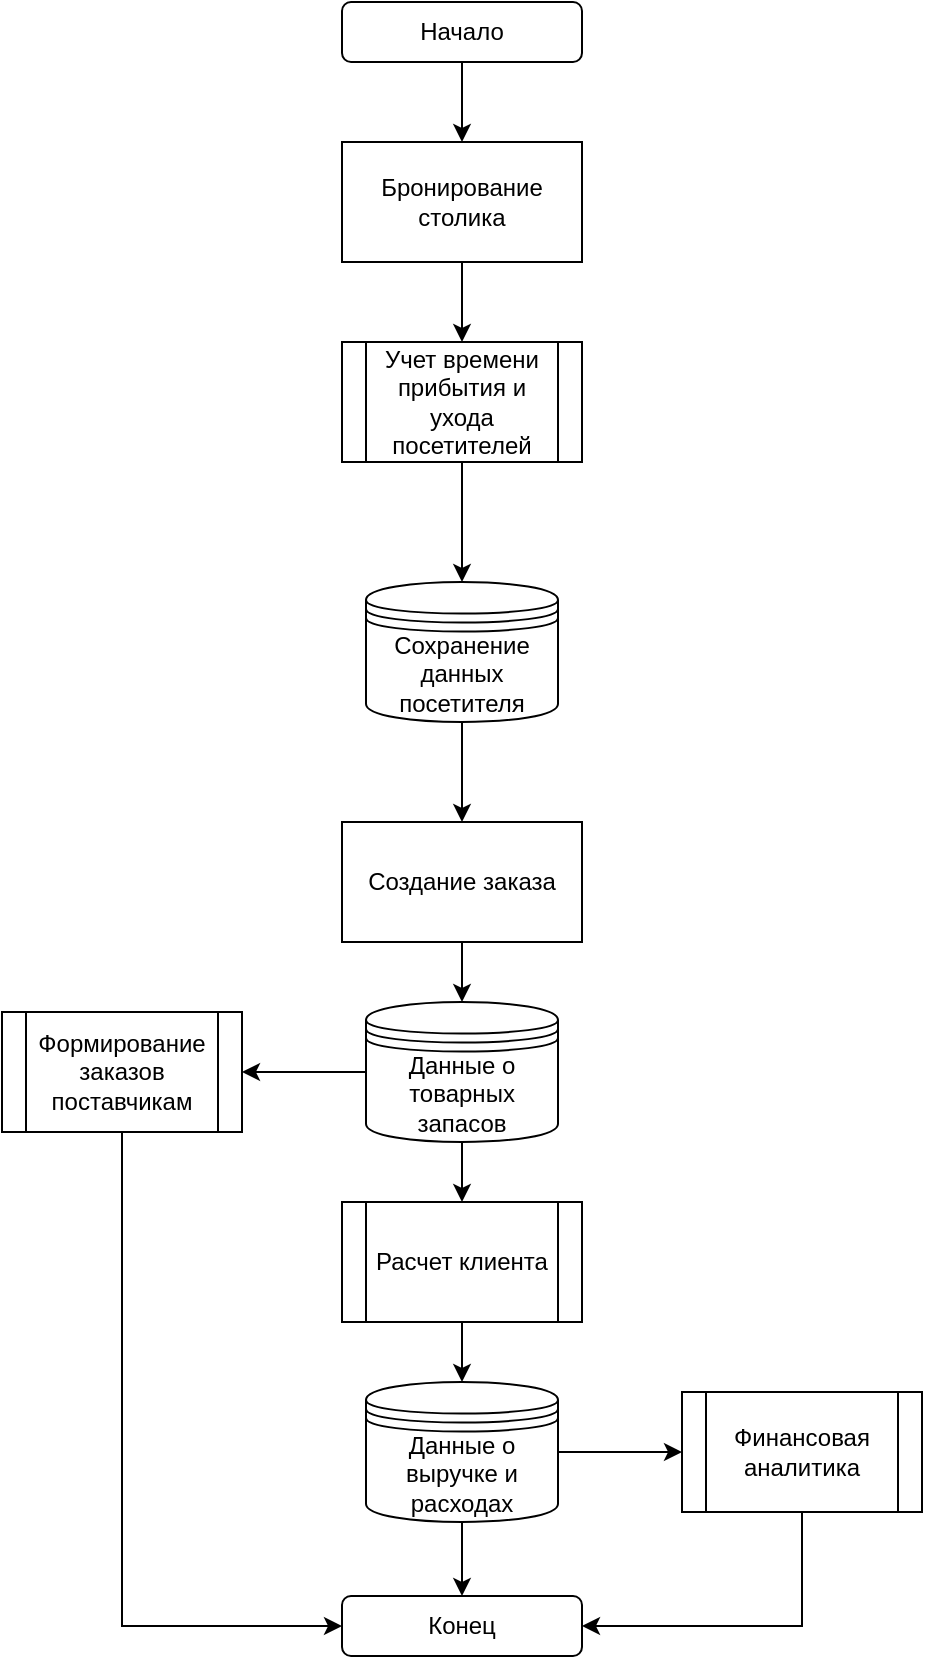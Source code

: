 <mxfile version="24.2.1" type="device">
  <diagram name="Page-1" id="dKg7kPaC62XSbwqTq_zG">
    <mxGraphModel dx="1822" dy="3526" grid="1" gridSize="10" guides="1" tooltips="1" connect="1" arrows="1" fold="1" page="1" pageScale="1" pageWidth="1169" pageHeight="827" math="0" shadow="0">
      <root>
        <mxCell id="0" />
        <mxCell id="1" parent="0" />
        <mxCell id="g_9opEYSUknULna6paX7-21" style="edgeStyle=orthogonalEdgeStyle;rounded=0;orthogonalLoop=1;jettySize=auto;html=1;exitX=0.5;exitY=1;exitDx=0;exitDy=0;" edge="1" parent="1" source="g_9opEYSUknULna6paX7-1" target="g_9opEYSUknULna6paX7-8">
          <mxGeometry relative="1" as="geometry" />
        </mxCell>
        <mxCell id="g_9opEYSUknULna6paX7-1" value="Начало" style="rounded=1;whiteSpace=wrap;html=1;" vertex="1" parent="1">
          <mxGeometry x="500" y="-2481" width="120" height="30" as="geometry" />
        </mxCell>
        <mxCell id="g_9opEYSUknULna6paX7-22" style="edgeStyle=orthogonalEdgeStyle;rounded=0;orthogonalLoop=1;jettySize=auto;html=1;exitX=0.5;exitY=1;exitDx=0;exitDy=0;" edge="1" parent="1" source="g_9opEYSUknULna6paX7-8" target="g_9opEYSUknULna6paX7-9">
          <mxGeometry relative="1" as="geometry" />
        </mxCell>
        <mxCell id="g_9opEYSUknULna6paX7-8" value="Бронирование столика" style="rounded=0;whiteSpace=wrap;html=1;fillColor=none;" vertex="1" parent="1">
          <mxGeometry x="500" y="-2411" width="120" height="60" as="geometry" />
        </mxCell>
        <mxCell id="g_9opEYSUknULna6paX7-23" style="edgeStyle=orthogonalEdgeStyle;rounded=0;orthogonalLoop=1;jettySize=auto;html=1;exitX=0.5;exitY=1;exitDx=0;exitDy=0;" edge="1" parent="1" source="g_9opEYSUknULna6paX7-9" target="g_9opEYSUknULna6paX7-10">
          <mxGeometry relative="1" as="geometry" />
        </mxCell>
        <mxCell id="g_9opEYSUknULna6paX7-9" value="Учет времени прибытия и ухода посетителей" style="shape=process;whiteSpace=wrap;html=1;backgroundOutline=1;fillColor=none;" vertex="1" parent="1">
          <mxGeometry x="500" y="-2311" width="120" height="60" as="geometry" />
        </mxCell>
        <mxCell id="g_9opEYSUknULna6paX7-24" style="edgeStyle=orthogonalEdgeStyle;rounded=0;orthogonalLoop=1;jettySize=auto;html=1;exitX=0.5;exitY=1;exitDx=0;exitDy=0;" edge="1" parent="1" source="g_9opEYSUknULna6paX7-10" target="g_9opEYSUknULna6paX7-11">
          <mxGeometry relative="1" as="geometry" />
        </mxCell>
        <mxCell id="g_9opEYSUknULna6paX7-10" value="Сохранение данных посетителя" style="shape=datastore;whiteSpace=wrap;html=1;" vertex="1" parent="1">
          <mxGeometry x="512" y="-2191" width="96" height="70" as="geometry" />
        </mxCell>
        <mxCell id="g_9opEYSUknULna6paX7-25" style="edgeStyle=orthogonalEdgeStyle;rounded=0;orthogonalLoop=1;jettySize=auto;html=1;exitX=0.5;exitY=1;exitDx=0;exitDy=0;entryX=0.5;entryY=0;entryDx=0;entryDy=0;" edge="1" parent="1" source="g_9opEYSUknULna6paX7-11" target="g_9opEYSUknULna6paX7-14">
          <mxGeometry relative="1" as="geometry" />
        </mxCell>
        <mxCell id="g_9opEYSUknULna6paX7-11" value="Создание заказа" style="rounded=0;whiteSpace=wrap;html=1;fillColor=none;" vertex="1" parent="1">
          <mxGeometry x="500" y="-2071" width="120" height="60" as="geometry" />
        </mxCell>
        <mxCell id="g_9opEYSUknULna6paX7-34" style="edgeStyle=orthogonalEdgeStyle;rounded=0;orthogonalLoop=1;jettySize=auto;html=1;exitX=0.5;exitY=1;exitDx=0;exitDy=0;entryX=0;entryY=0.5;entryDx=0;entryDy=0;" edge="1" parent="1" source="g_9opEYSUknULna6paX7-13" target="g_9opEYSUknULna6paX7-19">
          <mxGeometry relative="1" as="geometry" />
        </mxCell>
        <mxCell id="g_9opEYSUknULna6paX7-13" value="Формирование заказов поставчикам" style="shape=process;whiteSpace=wrap;html=1;backgroundOutline=1;fillColor=none;" vertex="1" parent="1">
          <mxGeometry x="330" y="-1976" width="120" height="60" as="geometry" />
        </mxCell>
        <mxCell id="g_9opEYSUknULna6paX7-27" style="edgeStyle=orthogonalEdgeStyle;rounded=0;orthogonalLoop=1;jettySize=auto;html=1;exitX=0.5;exitY=1;exitDx=0;exitDy=0;entryX=0.5;entryY=0;entryDx=0;entryDy=0;" edge="1" parent="1" source="g_9opEYSUknULna6paX7-14" target="g_9opEYSUknULna6paX7-15">
          <mxGeometry relative="1" as="geometry" />
        </mxCell>
        <mxCell id="g_9opEYSUknULna6paX7-33" style="edgeStyle=orthogonalEdgeStyle;rounded=0;orthogonalLoop=1;jettySize=auto;html=1;exitX=0;exitY=0.5;exitDx=0;exitDy=0;" edge="1" parent="1" source="g_9opEYSUknULna6paX7-14" target="g_9opEYSUknULna6paX7-13">
          <mxGeometry relative="1" as="geometry" />
        </mxCell>
        <mxCell id="g_9opEYSUknULna6paX7-14" value="Данные о товарных запасов" style="shape=datastore;whiteSpace=wrap;html=1;" vertex="1" parent="1">
          <mxGeometry x="512" y="-1981" width="96" height="70" as="geometry" />
        </mxCell>
        <mxCell id="g_9opEYSUknULna6paX7-28" style="edgeStyle=orthogonalEdgeStyle;rounded=0;orthogonalLoop=1;jettySize=auto;html=1;exitX=0.5;exitY=1;exitDx=0;exitDy=0;entryX=0.5;entryY=0;entryDx=0;entryDy=0;" edge="1" parent="1" source="g_9opEYSUknULna6paX7-15" target="g_9opEYSUknULna6paX7-17">
          <mxGeometry relative="1" as="geometry" />
        </mxCell>
        <mxCell id="g_9opEYSUknULna6paX7-15" value="Расчет клиента" style="shape=process;whiteSpace=wrap;html=1;backgroundOutline=1;fillColor=none;" vertex="1" parent="1">
          <mxGeometry x="500" y="-1881" width="120" height="60" as="geometry" />
        </mxCell>
        <mxCell id="g_9opEYSUknULna6paX7-29" style="edgeStyle=orthogonalEdgeStyle;rounded=0;orthogonalLoop=1;jettySize=auto;html=1;exitX=0.5;exitY=1;exitDx=0;exitDy=0;entryX=0.5;entryY=0;entryDx=0;entryDy=0;" edge="1" parent="1" source="g_9opEYSUknULna6paX7-17" target="g_9opEYSUknULna6paX7-19">
          <mxGeometry relative="1" as="geometry" />
        </mxCell>
        <mxCell id="g_9opEYSUknULna6paX7-30" style="edgeStyle=orthogonalEdgeStyle;rounded=0;orthogonalLoop=1;jettySize=auto;html=1;exitX=1;exitY=0.5;exitDx=0;exitDy=0;entryX=0;entryY=0.5;entryDx=0;entryDy=0;" edge="1" parent="1" source="g_9opEYSUknULna6paX7-17" target="g_9opEYSUknULna6paX7-18">
          <mxGeometry relative="1" as="geometry" />
        </mxCell>
        <mxCell id="g_9opEYSUknULna6paX7-17" value="Данные о выручке и расходах" style="shape=datastore;whiteSpace=wrap;html=1;" vertex="1" parent="1">
          <mxGeometry x="512" y="-1791" width="96" height="70" as="geometry" />
        </mxCell>
        <mxCell id="g_9opEYSUknULna6paX7-31" style="edgeStyle=orthogonalEdgeStyle;rounded=0;orthogonalLoop=1;jettySize=auto;html=1;exitX=0.5;exitY=1;exitDx=0;exitDy=0;entryX=1;entryY=0.5;entryDx=0;entryDy=0;" edge="1" parent="1" source="g_9opEYSUknULna6paX7-18" target="g_9opEYSUknULna6paX7-19">
          <mxGeometry relative="1" as="geometry" />
        </mxCell>
        <mxCell id="g_9opEYSUknULna6paX7-18" value="Финансовая аналитика" style="shape=process;whiteSpace=wrap;html=1;backgroundOutline=1;fillColor=none;" vertex="1" parent="1">
          <mxGeometry x="670" y="-1786" width="120" height="60" as="geometry" />
        </mxCell>
        <mxCell id="g_9opEYSUknULna6paX7-19" value="Конец" style="rounded=1;whiteSpace=wrap;html=1;" vertex="1" parent="1">
          <mxGeometry x="500" y="-1684" width="120" height="30" as="geometry" />
        </mxCell>
      </root>
    </mxGraphModel>
  </diagram>
</mxfile>
